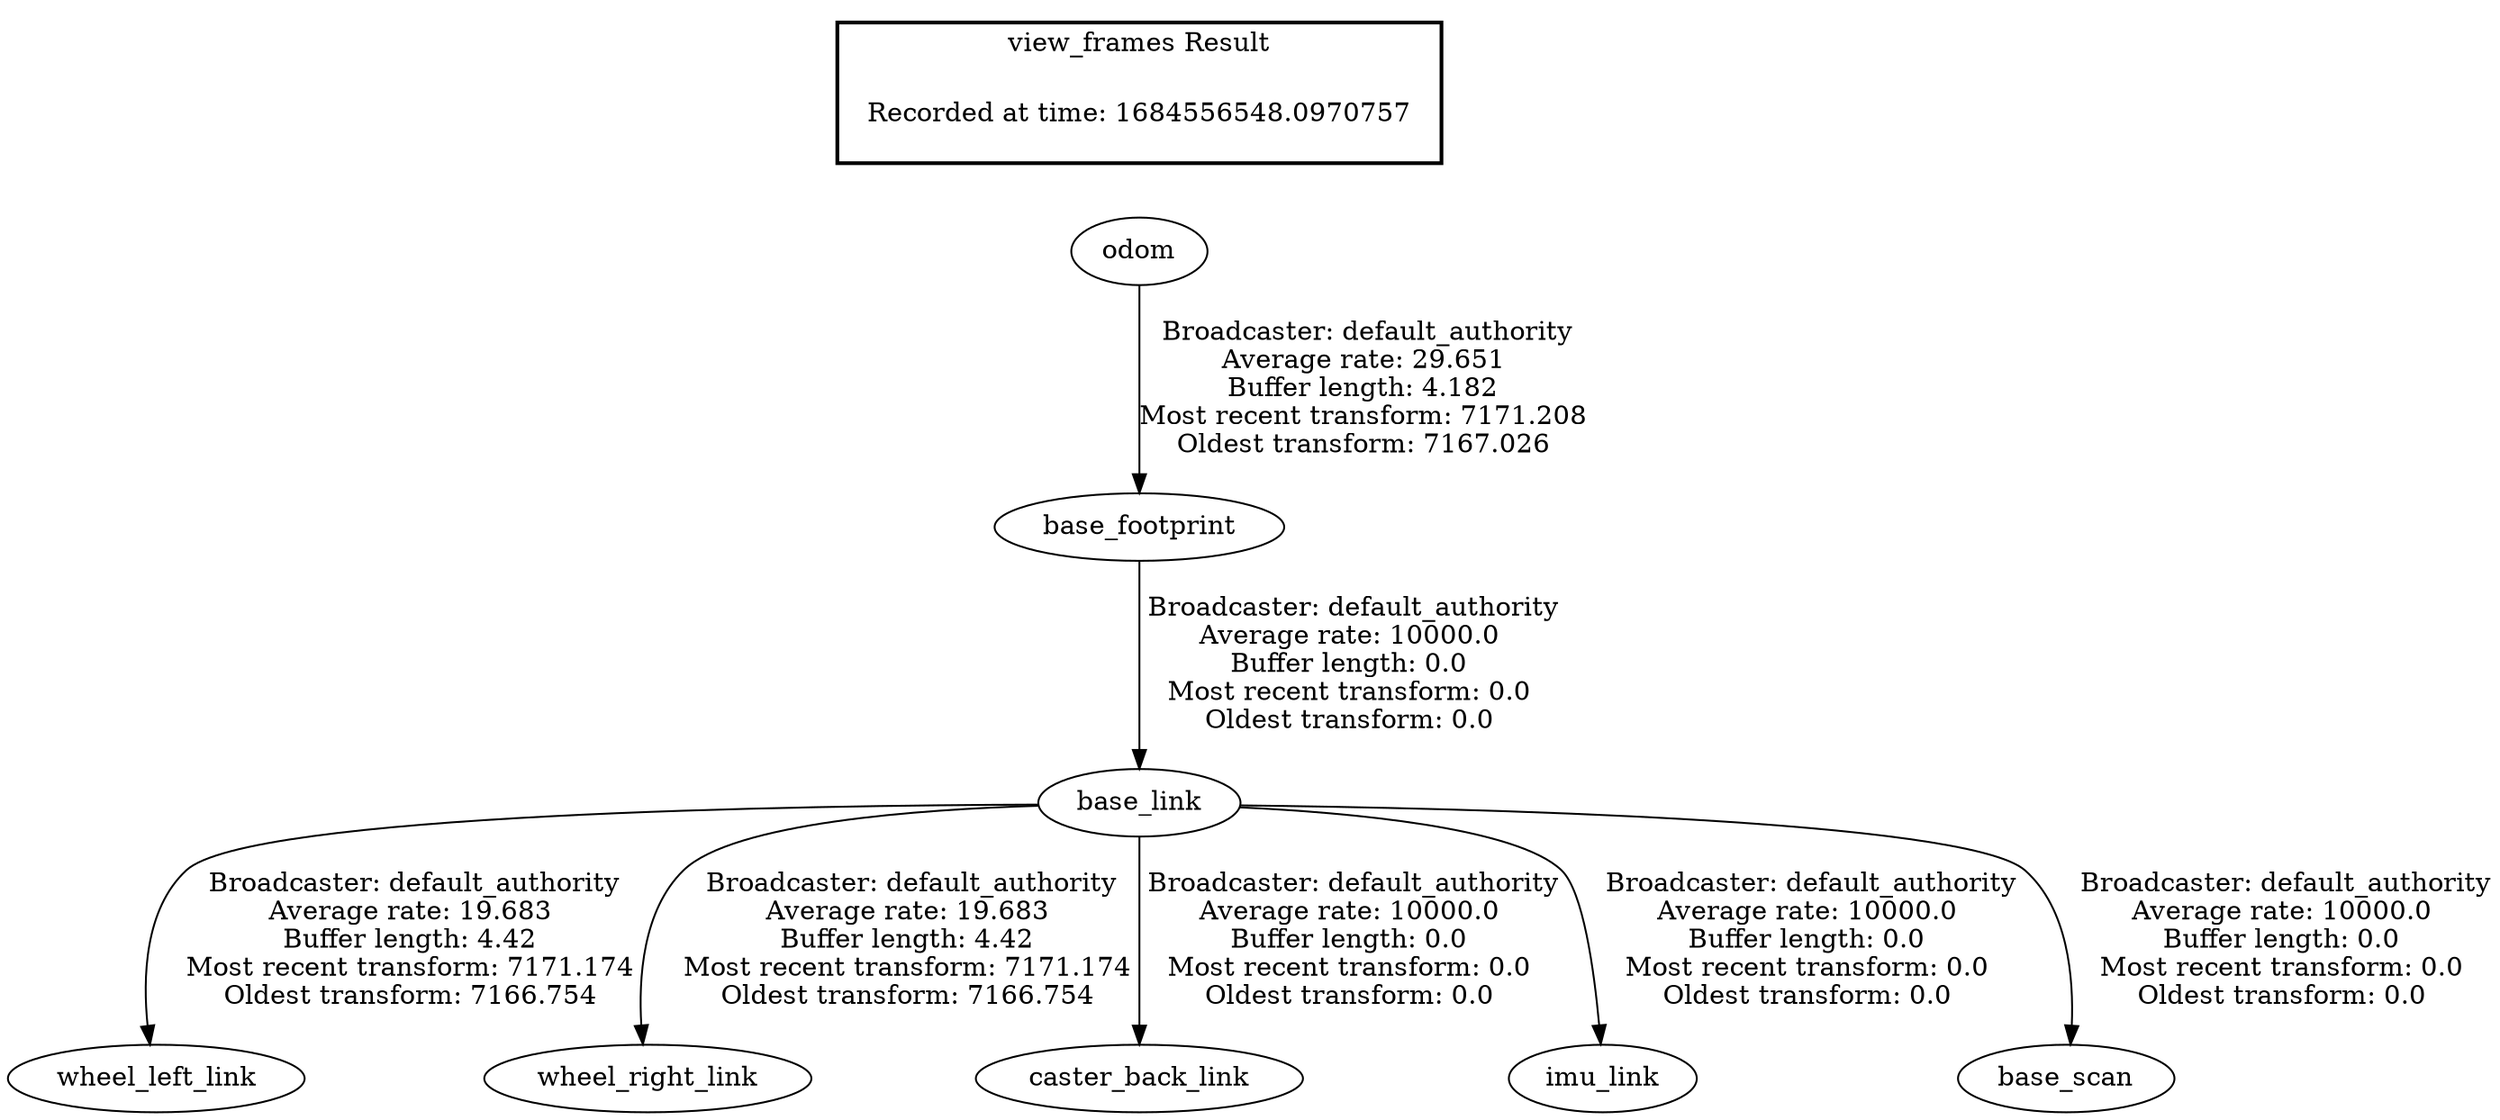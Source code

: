 digraph G {
"base_link" -> "wheel_left_link"[label=" Broadcaster: default_authority\nAverage rate: 19.683\nBuffer length: 4.42\nMost recent transform: 7171.174\nOldest transform: 7166.754\n"];
"base_footprint" -> "base_link"[label=" Broadcaster: default_authority\nAverage rate: 10000.0\nBuffer length: 0.0\nMost recent transform: 0.0\nOldest transform: 0.0\n"];
"base_link" -> "wheel_right_link"[label=" Broadcaster: default_authority\nAverage rate: 19.683\nBuffer length: 4.42\nMost recent transform: 7171.174\nOldest transform: 7166.754\n"];
"odom" -> "base_footprint"[label=" Broadcaster: default_authority\nAverage rate: 29.651\nBuffer length: 4.182\nMost recent transform: 7171.208\nOldest transform: 7167.026\n"];
"base_link" -> "caster_back_link"[label=" Broadcaster: default_authority\nAverage rate: 10000.0\nBuffer length: 0.0\nMost recent transform: 0.0\nOldest transform: 0.0\n"];
"base_link" -> "imu_link"[label=" Broadcaster: default_authority\nAverage rate: 10000.0\nBuffer length: 0.0\nMost recent transform: 0.0\nOldest transform: 0.0\n"];
"base_link" -> "base_scan"[label=" Broadcaster: default_authority\nAverage rate: 10000.0\nBuffer length: 0.0\nMost recent transform: 0.0\nOldest transform: 0.0\n"];
edge [style=invis];
 subgraph cluster_legend { style=bold; color=black; label ="view_frames Result";
"Recorded at time: 1684556548.0970757"[ shape=plaintext ] ;
}->"odom";
}